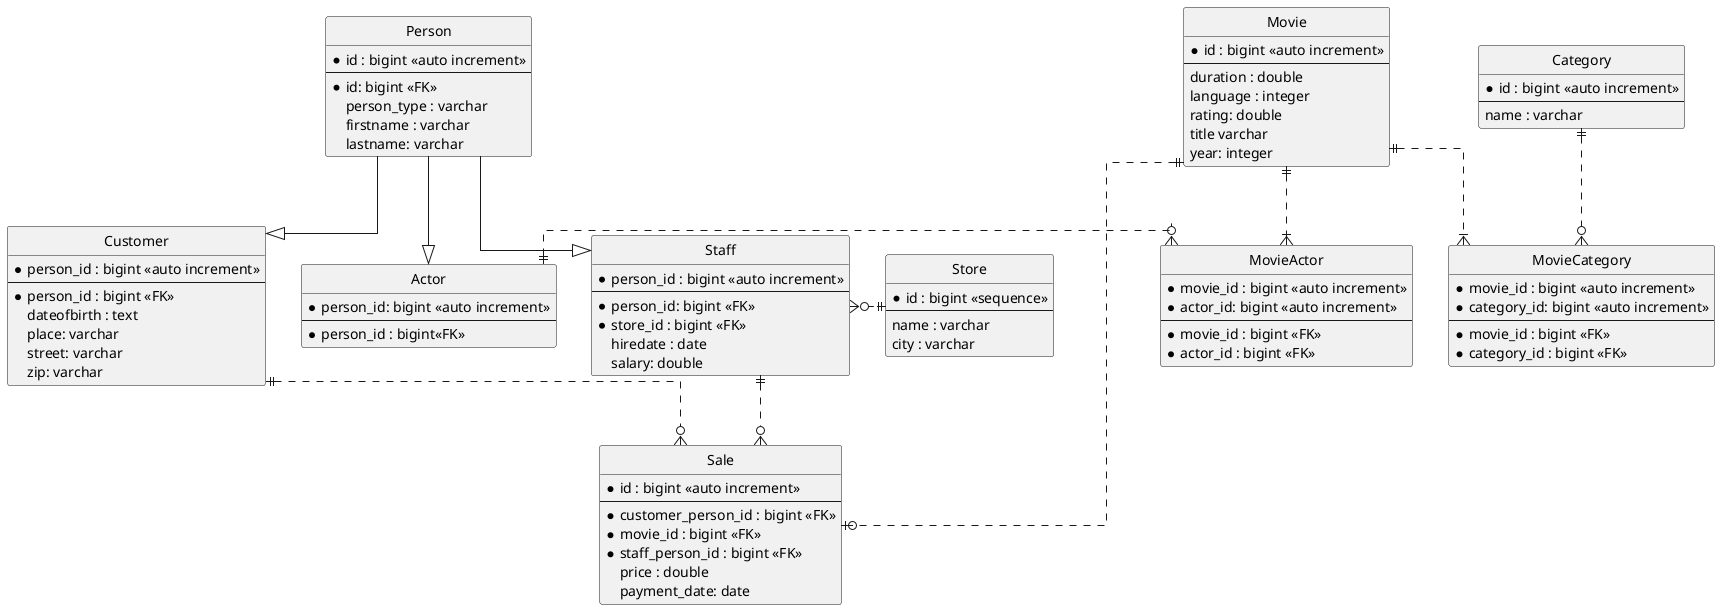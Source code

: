@startuml
' hide the spot
hide circle

' avoid problems with angled crows feet
skinparam linetype ortho

entity "Actor" as actor {
  *person_id: bigint <<auto increment>>
  --
  *person_id : bigint<<FK>>
}

entity "Category" as category {
  *id : bigint <<auto increment>>
  --
  name : varchar
}

entity "Customer" as customer {
  *person_id : bigint <<auto increment>>
  --
  *person_id : bigint <<FK>>
  dateofbirth : text
  place: varchar
  street: varchar
  zip: varchar
}

entity "Movie" as movie {
  *id : bigint <<auto increment>>
  --
  duration : double
  language : integer
  rating: double
  title varchar
  year: integer
}

entity "Person" as person {
  *id : bigint <<auto increment>>
  --
  *id: bigint <<FK>>
  person_type : varchar
  firstname : varchar
  lastname: varchar
}

entity "Sale" as sale {
  *id : bigint <<auto increment>>
  --
  *customer_person_id : bigint <<FK>>
  *movie_id : bigint <<FK>>
  *staff_person_id : bigint <<FK>>
  price : double
  payment_date: date
}

entity "Staff" as staff {
  *person_id : bigint <<auto increment>>
  --
  *person_id: bigint <<FK>>
  *store_id : bigint <<FK>>
  hiredate : date
  salary: double
}

entity "Store" as store {
  *id : bigint <<sequence>>
  --
  name : varchar
  city : varchar
}

entity "MovieActor" as ma {
  *movie_id : bigint <<auto increment>>
  *actor_id: bigint <<auto increment>>
  --
  *movie_id : bigint <<FK>>
  *actor_id : bigint <<FK>>
}

entity "MovieCategory" as mc {
  *movie_id : bigint <<auto increment>>
  *category_id: bigint <<auto increment>>
  --
  *movie_id : bigint <<FK>>
  *category_id : bigint <<FK>>
}

store ||.left.o{ staff
staff ||..o{ sale
customer ||..o{ sale
movie ||..o| sale
movie ||..|{ ma
actor ||.right.o{ ma
movie ||..|{ mc
category ||..o{ mc
person --|> customer
person --|> staff
person --|> actor
@enduml
